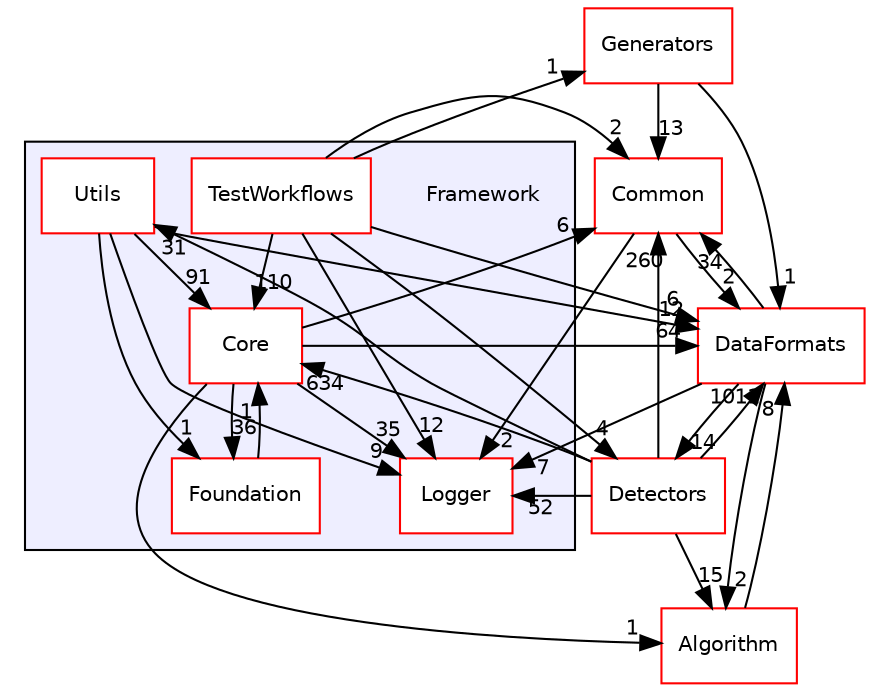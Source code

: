 digraph "/home/travis/build/AliceO2Group/AliceO2/Framework" {
  bgcolor=transparent;
  compound=true
  node [ fontsize="10", fontname="Helvetica"];
  edge [ labelfontsize="10", labelfontname="Helvetica"];
  subgraph clusterdir_bcbb2cf9a3d3d83e5515c82071a07177 {
    graph [ bgcolor="#eeeeff", pencolor="black", label="" URL="dir_bcbb2cf9a3d3d83e5515c82071a07177.html"];
    dir_bcbb2cf9a3d3d83e5515c82071a07177 [shape=plaintext label="Framework"];
    dir_9f165b2481dacfe69aa54d326bd5cd47 [shape=box label="Core" color="red" fillcolor="white" style="filled" URL="dir_9f165b2481dacfe69aa54d326bd5cd47.html"];
    dir_5d813cdce1e9826318f2aba62999ca51 [shape=box label="Foundation" color="red" fillcolor="white" style="filled" URL="dir_5d813cdce1e9826318f2aba62999ca51.html"];
    dir_ab5a80d4bd40f73f0851d5ff6a022779 [shape=box label="Logger" color="red" fillcolor="white" style="filled" URL="dir_ab5a80d4bd40f73f0851d5ff6a022779.html"];
    dir_a8f73827fca2a0188d35dc47dc5b0ea3 [shape=box label="TestWorkflows" color="red" fillcolor="white" style="filled" URL="dir_a8f73827fca2a0188d35dc47dc5b0ea3.html"];
    dir_86f64936653d09622c529b3cc7c8edcd [shape=box label="Utils" color="red" fillcolor="white" style="filled" URL="dir_86f64936653d09622c529b3cc7c8edcd.html"];
  }
  dir_0b342c6c6b7d2278121a0bb9c4985063 [shape=box label="Generators" color="red" URL="dir_0b342c6c6b7d2278121a0bb9c4985063.html"];
  dir_4ab6b4cc6a7edbff49100e9123df213f [shape=box label="Common" color="red" URL="dir_4ab6b4cc6a7edbff49100e9123df213f.html"];
  dir_051dca18e802f8e9474f2e30d29c04e0 [shape=box label="Detectors" color="red" URL="dir_051dca18e802f8e9474f2e30d29c04e0.html"];
  dir_8ba487e25de5ee77e05e9dce7582cb98 [shape=box label="Algorithm" color="red" URL="dir_8ba487e25de5ee77e05e9dce7582cb98.html"];
  dir_2171f7ec022c5423887b07c69b2f5b48 [shape=box label="DataFormats" color="red" URL="dir_2171f7ec022c5423887b07c69b2f5b48.html"];
  dir_a8f73827fca2a0188d35dc47dc5b0ea3->dir_0b342c6c6b7d2278121a0bb9c4985063 [headlabel="1", labeldistance=1.5 headhref="dir_000014_000666.html"];
  dir_a8f73827fca2a0188d35dc47dc5b0ea3->dir_4ab6b4cc6a7edbff49100e9123df213f [headlabel="2", labeldistance=1.5 headhref="dir_000014_000027.html"];
  dir_a8f73827fca2a0188d35dc47dc5b0ea3->dir_9f165b2481dacfe69aa54d326bd5cd47 [headlabel="110", labeldistance=1.5 headhref="dir_000014_000650.html"];
  dir_a8f73827fca2a0188d35dc47dc5b0ea3->dir_051dca18e802f8e9474f2e30d29c04e0 [headlabel="4", labeldistance=1.5 headhref="dir_000014_000039.html"];
  dir_a8f73827fca2a0188d35dc47dc5b0ea3->dir_ab5a80d4bd40f73f0851d5ff6a022779 [headlabel="12", labeldistance=1.5 headhref="dir_000014_000660.html"];
  dir_a8f73827fca2a0188d35dc47dc5b0ea3->dir_2171f7ec022c5423887b07c69b2f5b48 [headlabel="6", labeldistance=1.5 headhref="dir_000014_000076.html"];
  dir_0b342c6c6b7d2278121a0bb9c4985063->dir_4ab6b4cc6a7edbff49100e9123df213f [headlabel="13", labeldistance=1.5 headhref="dir_000666_000027.html"];
  dir_0b342c6c6b7d2278121a0bb9c4985063->dir_2171f7ec022c5423887b07c69b2f5b48 [headlabel="1", labeldistance=1.5 headhref="dir_000666_000076.html"];
  dir_4ab6b4cc6a7edbff49100e9123df213f->dir_ab5a80d4bd40f73f0851d5ff6a022779 [headlabel="2", labeldistance=1.5 headhref="dir_000027_000660.html"];
  dir_4ab6b4cc6a7edbff49100e9123df213f->dir_2171f7ec022c5423887b07c69b2f5b48 [headlabel="2", labeldistance=1.5 headhref="dir_000027_000076.html"];
  dir_9f165b2481dacfe69aa54d326bd5cd47->dir_4ab6b4cc6a7edbff49100e9123df213f [headlabel="6", labeldistance=1.5 headhref="dir_000650_000027.html"];
  dir_9f165b2481dacfe69aa54d326bd5cd47->dir_8ba487e25de5ee77e05e9dce7582cb98 [headlabel="1", labeldistance=1.5 headhref="dir_000650_000000.html"];
  dir_9f165b2481dacfe69aa54d326bd5cd47->dir_5d813cdce1e9826318f2aba62999ca51 [headlabel="36", labeldistance=1.5 headhref="dir_000650_000655.html"];
  dir_9f165b2481dacfe69aa54d326bd5cd47->dir_ab5a80d4bd40f73f0851d5ff6a022779 [headlabel="35", labeldistance=1.5 headhref="dir_000650_000660.html"];
  dir_9f165b2481dacfe69aa54d326bd5cd47->dir_2171f7ec022c5423887b07c69b2f5b48 [headlabel="64", labeldistance=1.5 headhref="dir_000650_000076.html"];
  dir_051dca18e802f8e9474f2e30d29c04e0->dir_4ab6b4cc6a7edbff49100e9123df213f [headlabel="260", labeldistance=1.5 headhref="dir_000039_000027.html"];
  dir_051dca18e802f8e9474f2e30d29c04e0->dir_9f165b2481dacfe69aa54d326bd5cd47 [headlabel="634", labeldistance=1.5 headhref="dir_000039_000650.html"];
  dir_051dca18e802f8e9474f2e30d29c04e0->dir_8ba487e25de5ee77e05e9dce7582cb98 [headlabel="15", labeldistance=1.5 headhref="dir_000039_000000.html"];
  dir_051dca18e802f8e9474f2e30d29c04e0->dir_86f64936653d09622c529b3cc7c8edcd [headlabel="31", labeldistance=1.5 headhref="dir_000039_000053.html"];
  dir_051dca18e802f8e9474f2e30d29c04e0->dir_ab5a80d4bd40f73f0851d5ff6a022779 [headlabel="52", labeldistance=1.5 headhref="dir_000039_000660.html"];
  dir_051dca18e802f8e9474f2e30d29c04e0->dir_2171f7ec022c5423887b07c69b2f5b48 [headlabel="1011", labeldistance=1.5 headhref="dir_000039_000076.html"];
  dir_8ba487e25de5ee77e05e9dce7582cb98->dir_2171f7ec022c5423887b07c69b2f5b48 [headlabel="8", labeldistance=1.5 headhref="dir_000000_000076.html"];
  dir_5d813cdce1e9826318f2aba62999ca51->dir_9f165b2481dacfe69aa54d326bd5cd47 [headlabel="1", labeldistance=1.5 headhref="dir_000655_000650.html"];
  dir_86f64936653d09622c529b3cc7c8edcd->dir_9f165b2481dacfe69aa54d326bd5cd47 [headlabel="91", labeldistance=1.5 headhref="dir_000053_000650.html"];
  dir_86f64936653d09622c529b3cc7c8edcd->dir_5d813cdce1e9826318f2aba62999ca51 [headlabel="1", labeldistance=1.5 headhref="dir_000053_000655.html"];
  dir_86f64936653d09622c529b3cc7c8edcd->dir_ab5a80d4bd40f73f0851d5ff6a022779 [headlabel="9", labeldistance=1.5 headhref="dir_000053_000660.html"];
  dir_86f64936653d09622c529b3cc7c8edcd->dir_2171f7ec022c5423887b07c69b2f5b48 [headlabel="12", labeldistance=1.5 headhref="dir_000053_000076.html"];
  dir_2171f7ec022c5423887b07c69b2f5b48->dir_4ab6b4cc6a7edbff49100e9123df213f [headlabel="34", labeldistance=1.5 headhref="dir_000076_000027.html"];
  dir_2171f7ec022c5423887b07c69b2f5b48->dir_051dca18e802f8e9474f2e30d29c04e0 [headlabel="14", labeldistance=1.5 headhref="dir_000076_000039.html"];
  dir_2171f7ec022c5423887b07c69b2f5b48->dir_8ba487e25de5ee77e05e9dce7582cb98 [headlabel="2", labeldistance=1.5 headhref="dir_000076_000000.html"];
  dir_2171f7ec022c5423887b07c69b2f5b48->dir_ab5a80d4bd40f73f0851d5ff6a022779 [headlabel="7", labeldistance=1.5 headhref="dir_000076_000660.html"];
}
